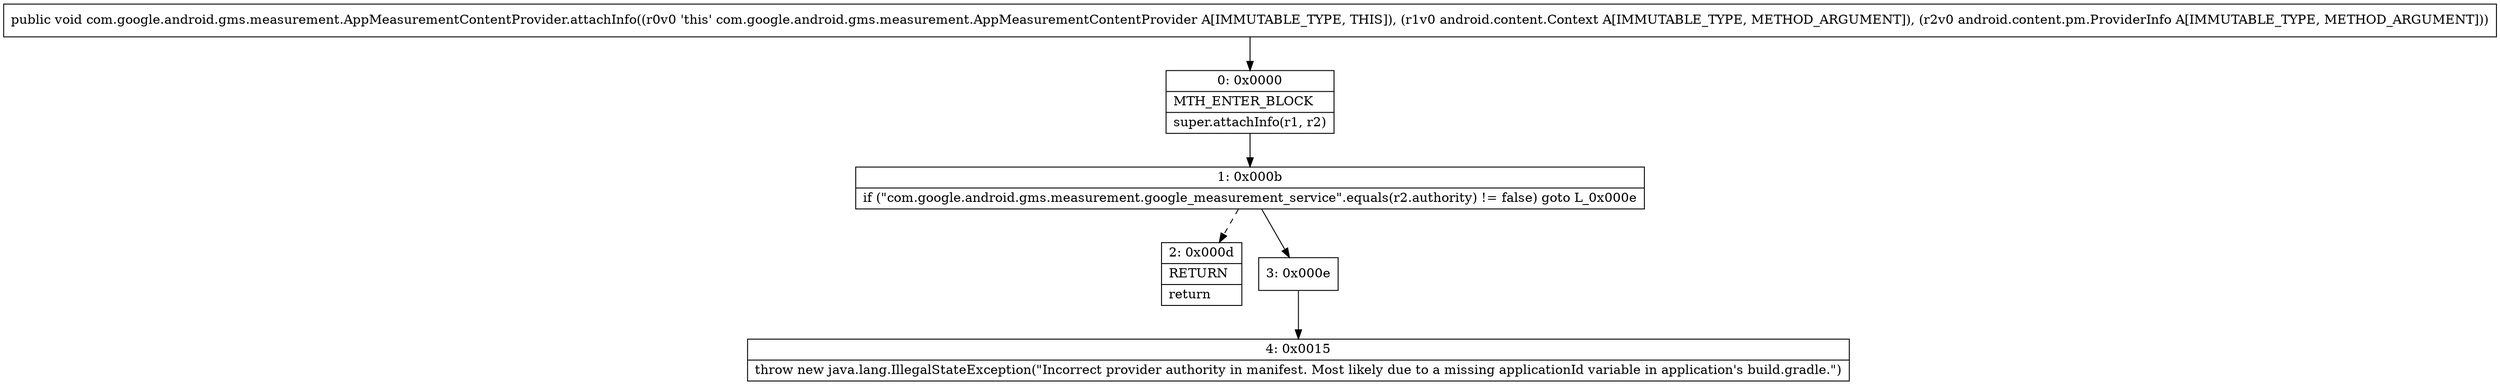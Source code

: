 digraph "CFG forcom.google.android.gms.measurement.AppMeasurementContentProvider.attachInfo(Landroid\/content\/Context;Landroid\/content\/pm\/ProviderInfo;)V" {
Node_0 [shape=record,label="{0\:\ 0x0000|MTH_ENTER_BLOCK\l|super.attachInfo(r1, r2)\l}"];
Node_1 [shape=record,label="{1\:\ 0x000b|if (\"com.google.android.gms.measurement.google_measurement_service\".equals(r2.authority) != false) goto L_0x000e\l}"];
Node_2 [shape=record,label="{2\:\ 0x000d|RETURN\l|return\l}"];
Node_3 [shape=record,label="{3\:\ 0x000e}"];
Node_4 [shape=record,label="{4\:\ 0x0015|throw new java.lang.IllegalStateException(\"Incorrect provider authority in manifest. Most likely due to a missing applicationId variable in application's build.gradle.\")\l}"];
MethodNode[shape=record,label="{public void com.google.android.gms.measurement.AppMeasurementContentProvider.attachInfo((r0v0 'this' com.google.android.gms.measurement.AppMeasurementContentProvider A[IMMUTABLE_TYPE, THIS]), (r1v0 android.content.Context A[IMMUTABLE_TYPE, METHOD_ARGUMENT]), (r2v0 android.content.pm.ProviderInfo A[IMMUTABLE_TYPE, METHOD_ARGUMENT])) }"];
MethodNode -> Node_0;
Node_0 -> Node_1;
Node_1 -> Node_2[style=dashed];
Node_1 -> Node_3;
Node_3 -> Node_4;
}

